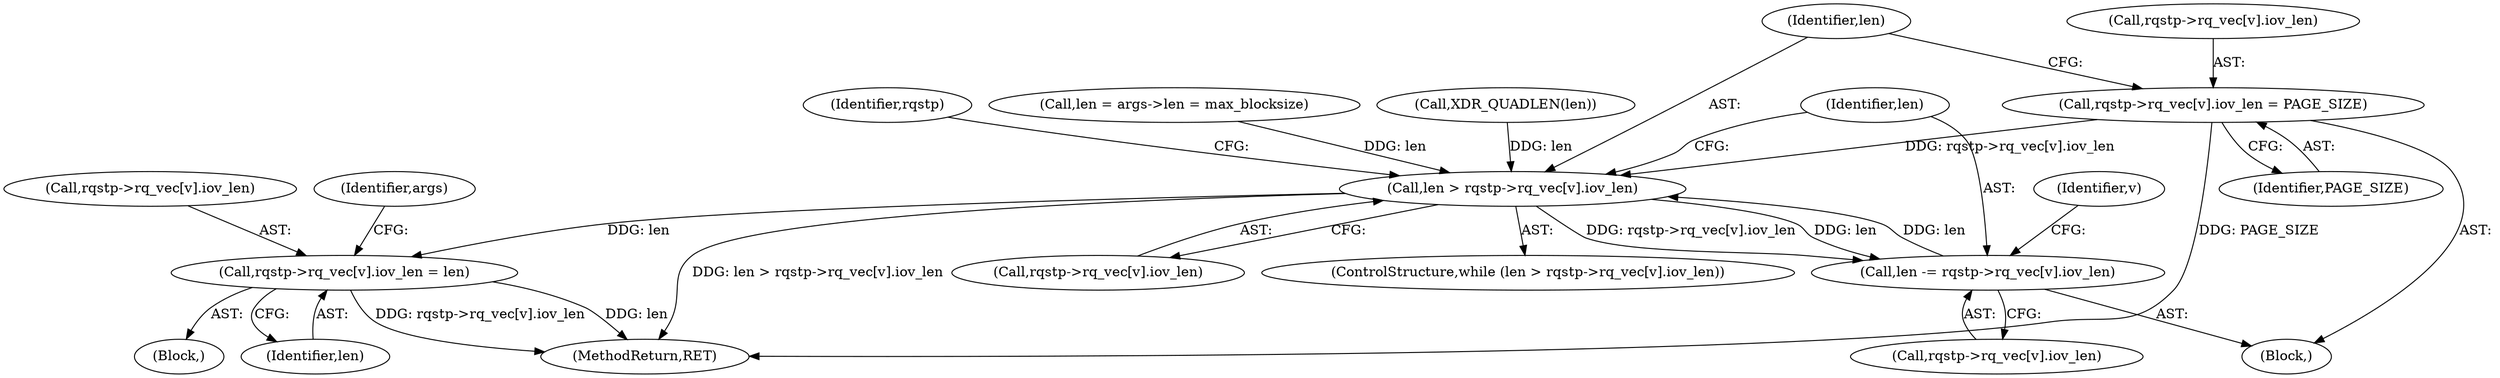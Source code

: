 digraph "0_linux_13bf9fbff0e5e099e2b6f003a0ab8ae145436309_0@pointer" {
"1000321" [label="(Call,rqstp->rq_vec[v].iov_len = PAGE_SIZE)"];
"1000286" [label="(Call,len > rqstp->rq_vec[v].iov_len)"];
"1000296" [label="(Call,len -= rqstp->rq_vec[v].iov_len)"];
"1000330" [label="(Call,rqstp->rq_vec[v].iov_len = len)"];
"1000285" [label="(ControlStructure,while (len > rqstp->rq_vec[v].iov_len))"];
"1000348" [label="(MethodReturn,RET)"];
"1000287" [label="(Identifier,len)"];
"1000330" [label="(Call,rqstp->rq_vec[v].iov_len = len)"];
"1000321" [label="(Call,rqstp->rq_vec[v].iov_len = PAGE_SIZE)"];
"1000334" [label="(Identifier,rqstp)"];
"1000297" [label="(Identifier,len)"];
"1000331" [label="(Call,rqstp->rq_vec[v].iov_len)"];
"1000295" [label="(Block,)"];
"1000286" [label="(Call,len > rqstp->rq_vec[v].iov_len)"];
"1000251" [label="(Call,len = args->len = max_blocksize)"];
"1000298" [label="(Call,rqstp->rq_vec[v].iov_len)"];
"1000341" [label="(Identifier,args)"];
"1000107" [label="(Block,)"];
"1000322" [label="(Call,rqstp->rq_vec[v].iov_len)"];
"1000329" [label="(Identifier,PAGE_SIZE)"];
"1000338" [label="(Identifier,len)"];
"1000306" [label="(Identifier,v)"];
"1000288" [label="(Call,rqstp->rq_vec[v].iov_len)"];
"1000234" [label="(Call,XDR_QUADLEN(len))"];
"1000296" [label="(Call,len -= rqstp->rq_vec[v].iov_len)"];
"1000321" -> "1000295"  [label="AST: "];
"1000321" -> "1000329"  [label="CFG: "];
"1000322" -> "1000321"  [label="AST: "];
"1000329" -> "1000321"  [label="AST: "];
"1000287" -> "1000321"  [label="CFG: "];
"1000321" -> "1000348"  [label="DDG: PAGE_SIZE"];
"1000321" -> "1000286"  [label="DDG: rqstp->rq_vec[v].iov_len"];
"1000286" -> "1000285"  [label="AST: "];
"1000286" -> "1000288"  [label="CFG: "];
"1000287" -> "1000286"  [label="AST: "];
"1000288" -> "1000286"  [label="AST: "];
"1000297" -> "1000286"  [label="CFG: "];
"1000334" -> "1000286"  [label="CFG: "];
"1000286" -> "1000348"  [label="DDG: len > rqstp->rq_vec[v].iov_len"];
"1000234" -> "1000286"  [label="DDG: len"];
"1000251" -> "1000286"  [label="DDG: len"];
"1000296" -> "1000286"  [label="DDG: len"];
"1000286" -> "1000296"  [label="DDG: rqstp->rq_vec[v].iov_len"];
"1000286" -> "1000296"  [label="DDG: len"];
"1000286" -> "1000330"  [label="DDG: len"];
"1000296" -> "1000295"  [label="AST: "];
"1000296" -> "1000298"  [label="CFG: "];
"1000297" -> "1000296"  [label="AST: "];
"1000298" -> "1000296"  [label="AST: "];
"1000306" -> "1000296"  [label="CFG: "];
"1000330" -> "1000107"  [label="AST: "];
"1000330" -> "1000338"  [label="CFG: "];
"1000331" -> "1000330"  [label="AST: "];
"1000338" -> "1000330"  [label="AST: "];
"1000341" -> "1000330"  [label="CFG: "];
"1000330" -> "1000348"  [label="DDG: rqstp->rq_vec[v].iov_len"];
"1000330" -> "1000348"  [label="DDG: len"];
}
